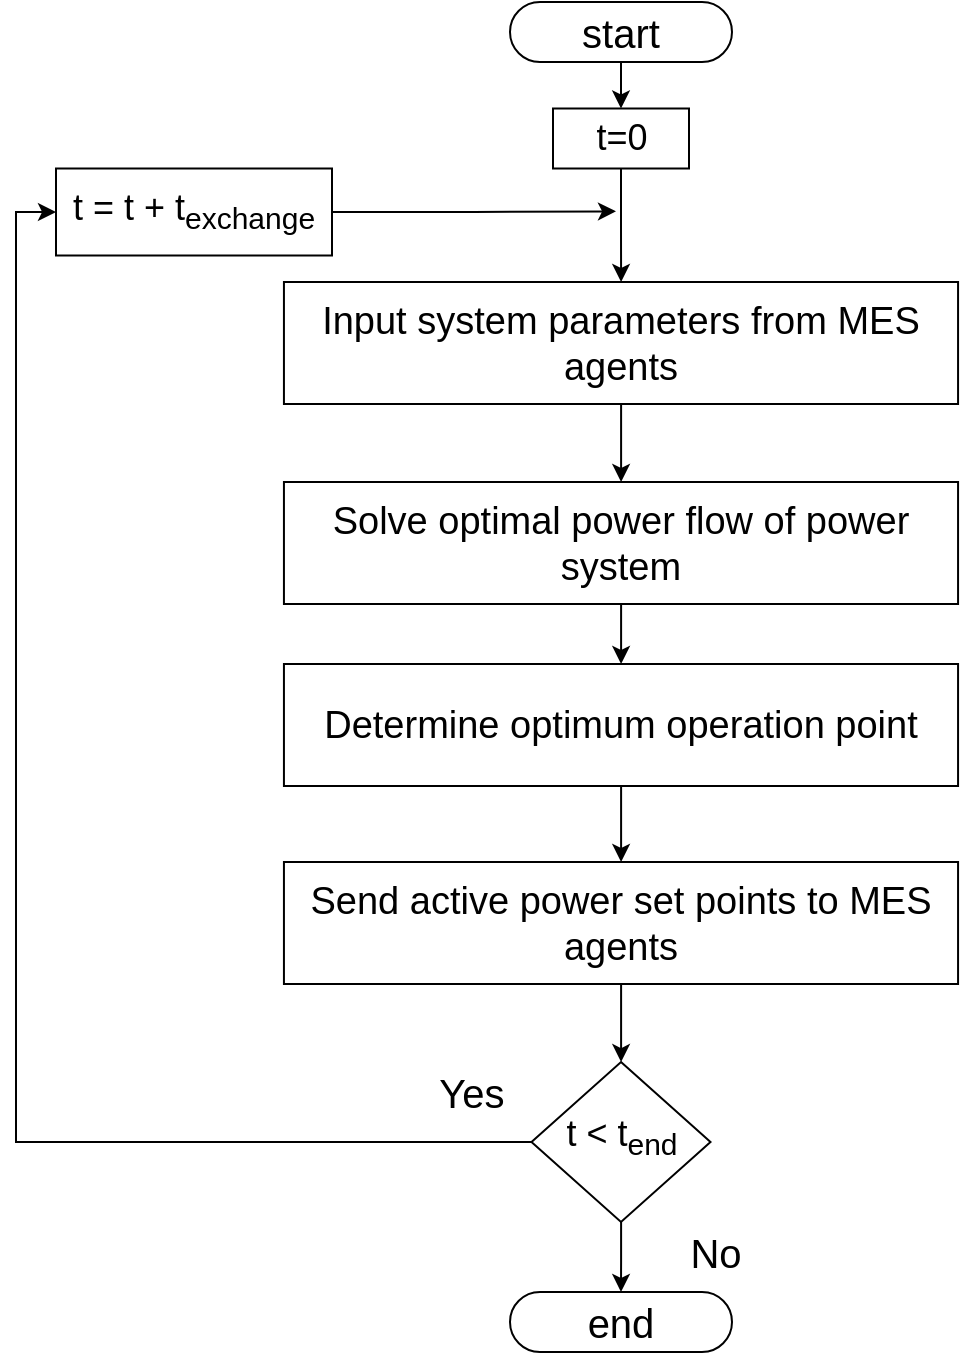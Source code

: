 <mxfile version="13.5.4" type="device"><diagram id="C5RBs43oDa-KdzZeNtuy" name="Page-1"><mxGraphModel dx="1309" dy="1845" grid="1" gridSize="10" guides="1" tooltips="1" connect="1" arrows="1" fold="1" page="1" pageScale="1" pageWidth="827" pageHeight="1169" math="0" shadow="0"><root><mxCell id="WIyWlLk6GJQsqaUBKTNV-0"/><mxCell id="WIyWlLk6GJQsqaUBKTNV-1" parent="WIyWlLk6GJQsqaUBKTNV-0"/><mxCell id="0SsLudL-MmfwyOBRkznp-15" value="" style="edgeStyle=orthogonalEdgeStyle;rounded=0;orthogonalLoop=1;jettySize=auto;html=1;" edge="1" parent="WIyWlLk6GJQsqaUBKTNV-1" source="0SsLudL-MmfwyOBRkznp-0" target="0SsLudL-MmfwyOBRkznp-11"><mxGeometry relative="1" as="geometry"/></mxCell><mxCell id="0SsLudL-MmfwyOBRkznp-0" value="&lt;font style=&quot;font-size: 20px&quot;&gt;start&lt;/font&gt;" style="whiteSpace=wrap;html=1;rounded=1;arcSize=50;align=center;" vertex="1" parent="WIyWlLk6GJQsqaUBKTNV-1"><mxGeometry x="317" y="-980" width="111" height="30" as="geometry"/></mxCell><mxCell id="0SsLudL-MmfwyOBRkznp-2" value="&lt;font style=&quot;font-size: 20px&quot;&gt;end&lt;/font&gt;" style="whiteSpace=wrap;html=1;rounded=1;arcSize=50;align=center;" vertex="1" parent="WIyWlLk6GJQsqaUBKTNV-1"><mxGeometry x="317.0" y="-335" width="111" height="30" as="geometry"/></mxCell><mxCell id="0SsLudL-MmfwyOBRkznp-18" value="" style="edgeStyle=orthogonalEdgeStyle;rounded=0;orthogonalLoop=1;jettySize=auto;html=1;" edge="1" parent="WIyWlLk6GJQsqaUBKTNV-1" source="0SsLudL-MmfwyOBRkznp-3" target="0SsLudL-MmfwyOBRkznp-4"><mxGeometry relative="1" as="geometry"/></mxCell><mxCell id="0SsLudL-MmfwyOBRkznp-3" value="&lt;span style=&quot;font-size: 19px&quot;&gt;Solve optimal power flow of power system&lt;/span&gt;" style="rounded=0;whiteSpace=wrap;html=1;" vertex="1" parent="WIyWlLk6GJQsqaUBKTNV-1"><mxGeometry x="203.97" y="-740" width="337.06" height="61" as="geometry"/></mxCell><mxCell id="0SsLudL-MmfwyOBRkznp-19" value="" style="edgeStyle=orthogonalEdgeStyle;rounded=0;orthogonalLoop=1;jettySize=auto;html=1;" edge="1" parent="WIyWlLk6GJQsqaUBKTNV-1" source="0SsLudL-MmfwyOBRkznp-4" target="0SsLudL-MmfwyOBRkznp-5"><mxGeometry relative="1" as="geometry"/></mxCell><mxCell id="0SsLudL-MmfwyOBRkznp-4" value="&lt;span style=&quot;font-size: 19px&quot;&gt;Determine optimum operation point&lt;/span&gt;" style="rounded=0;whiteSpace=wrap;html=1;" vertex="1" parent="WIyWlLk6GJQsqaUBKTNV-1"><mxGeometry x="203.97" y="-649" width="337.06" height="61" as="geometry"/></mxCell><mxCell id="0SsLudL-MmfwyOBRkznp-20" value="" style="edgeStyle=orthogonalEdgeStyle;rounded=0;orthogonalLoop=1;jettySize=auto;html=1;" edge="1" parent="WIyWlLk6GJQsqaUBKTNV-1" source="0SsLudL-MmfwyOBRkznp-5" target="0SsLudL-MmfwyOBRkznp-9"><mxGeometry relative="1" as="geometry"/></mxCell><mxCell id="0SsLudL-MmfwyOBRkznp-5" value="&lt;span style=&quot;font-size: 19px&quot;&gt;Send active power set points to MES agents&lt;/span&gt;" style="rounded=0;whiteSpace=wrap;html=1;" vertex="1" parent="WIyWlLk6GJQsqaUBKTNV-1"><mxGeometry x="203.97" y="-550" width="337.06" height="61" as="geometry"/></mxCell><mxCell id="0SsLudL-MmfwyOBRkznp-17" value="" style="edgeStyle=orthogonalEdgeStyle;rounded=0;orthogonalLoop=1;jettySize=auto;html=1;" edge="1" parent="WIyWlLk6GJQsqaUBKTNV-1" source="0SsLudL-MmfwyOBRkznp-8" target="0SsLudL-MmfwyOBRkznp-3"><mxGeometry relative="1" as="geometry"/></mxCell><mxCell id="0SsLudL-MmfwyOBRkznp-8" value="&lt;span style=&quot;font-size: 19px&quot;&gt;Input system parameters from MES agents&lt;/span&gt;" style="rounded=0;whiteSpace=wrap;html=1;" vertex="1" parent="WIyWlLk6GJQsqaUBKTNV-1"><mxGeometry x="203.97" y="-840" width="337.06" height="61" as="geometry"/></mxCell><mxCell id="0SsLudL-MmfwyOBRkznp-21" value="" style="edgeStyle=orthogonalEdgeStyle;rounded=0;orthogonalLoop=1;jettySize=auto;html=1;" edge="1" parent="WIyWlLk6GJQsqaUBKTNV-1" source="0SsLudL-MmfwyOBRkznp-9" target="0SsLudL-MmfwyOBRkznp-2"><mxGeometry relative="1" as="geometry"/></mxCell><mxCell id="0SsLudL-MmfwyOBRkznp-22" style="edgeStyle=orthogonalEdgeStyle;rounded=0;orthogonalLoop=1;jettySize=auto;html=1;exitX=0;exitY=0.5;exitDx=0;exitDy=0;entryX=0;entryY=0.5;entryDx=0;entryDy=0;" edge="1" parent="WIyWlLk6GJQsqaUBKTNV-1" source="0SsLudL-MmfwyOBRkznp-9" target="0SsLudL-MmfwyOBRkznp-10"><mxGeometry relative="1" as="geometry"/></mxCell><mxCell id="0SsLudL-MmfwyOBRkznp-9" value="&lt;font style=&quot;font-size: 18px&quot;&gt;t &amp;lt; t&lt;sub&gt;end&lt;/sub&gt;&lt;/font&gt;" style="rhombus;whiteSpace=wrap;html=1;shadow=0;fontFamily=Helvetica;fontSize=12;align=center;strokeWidth=1;spacing=6;spacingTop=-4;" vertex="1" parent="WIyWlLk6GJQsqaUBKTNV-1"><mxGeometry x="327.75" y="-450" width="89.5" height="80" as="geometry"/></mxCell><mxCell id="0SsLudL-MmfwyOBRkznp-24" style="edgeStyle=orthogonalEdgeStyle;rounded=0;orthogonalLoop=1;jettySize=auto;html=1;exitX=1;exitY=0.5;exitDx=0;exitDy=0;" edge="1" parent="WIyWlLk6GJQsqaUBKTNV-1" source="0SsLudL-MmfwyOBRkznp-10"><mxGeometry relative="1" as="geometry"><mxPoint x="370" y="-875.333" as="targetPoint"/></mxGeometry></mxCell><mxCell id="0SsLudL-MmfwyOBRkznp-10" value="&lt;font style=&quot;font-size: 18px&quot;&gt;t = t + t&lt;sub&gt;exchange&lt;/sub&gt;&lt;/font&gt;" style="rounded=0;whiteSpace=wrap;html=1;" vertex="1" parent="WIyWlLk6GJQsqaUBKTNV-1"><mxGeometry x="90" y="-896.75" width="138" height="43.5" as="geometry"/></mxCell><mxCell id="0SsLudL-MmfwyOBRkznp-16" value="" style="edgeStyle=orthogonalEdgeStyle;rounded=0;orthogonalLoop=1;jettySize=auto;html=1;" edge="1" parent="WIyWlLk6GJQsqaUBKTNV-1" source="0SsLudL-MmfwyOBRkznp-11" target="0SsLudL-MmfwyOBRkznp-8"><mxGeometry relative="1" as="geometry"/></mxCell><mxCell id="0SsLudL-MmfwyOBRkznp-11" value="&lt;font style=&quot;font-size: 18px&quot;&gt;t=0&lt;/font&gt;" style="rounded=0;whiteSpace=wrap;html=1;" vertex="1" parent="WIyWlLk6GJQsqaUBKTNV-1"><mxGeometry x="338.5" y="-926.75" width="68" height="30" as="geometry"/></mxCell><mxCell id="0SsLudL-MmfwyOBRkznp-12" value="&lt;font style=&quot;font-size: 20px&quot;&gt;Yes&lt;/font&gt;" style="text;html=1;strokeColor=none;fillColor=none;align=center;verticalAlign=middle;whiteSpace=wrap;rounded=0;" vertex="1" parent="WIyWlLk6GJQsqaUBKTNV-1"><mxGeometry x="267.75" y="-450" width="60" height="30" as="geometry"/></mxCell><mxCell id="0SsLudL-MmfwyOBRkznp-13" value="&lt;font style=&quot;font-size: 20px&quot;&gt;No&lt;/font&gt;" style="text;html=1;strokeColor=none;fillColor=none;align=center;verticalAlign=middle;whiteSpace=wrap;rounded=0;" vertex="1" parent="WIyWlLk6GJQsqaUBKTNV-1"><mxGeometry x="390.0" y="-370" width="60" height="30" as="geometry"/></mxCell></root></mxGraphModel></diagram></mxfile>